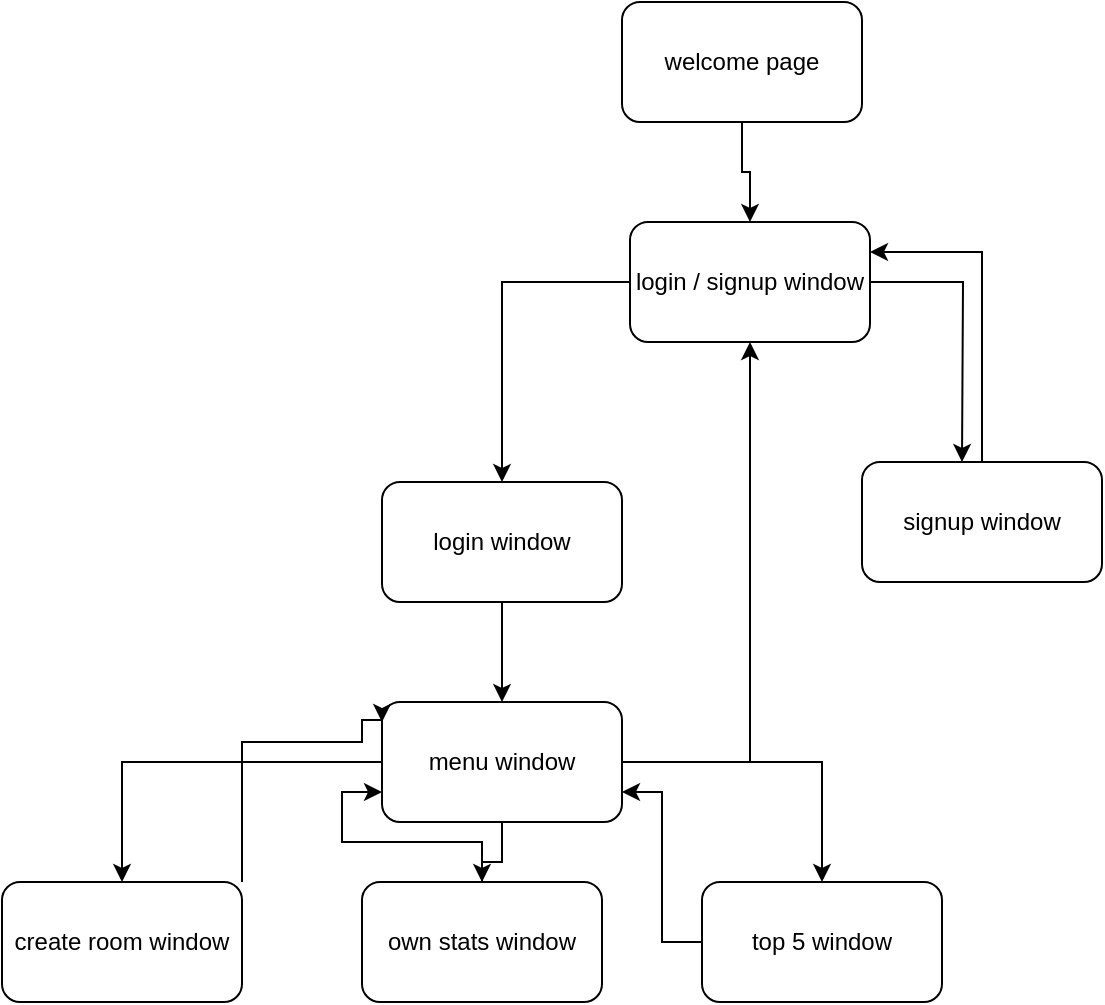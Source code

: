 <mxfile version="17.4.6" type="device"><diagram id="FXO4yPWpt3jE-eYBKQDK" name="Page-1"><mxGraphModel dx="1422" dy="762" grid="1" gridSize="10" guides="1" tooltips="1" connect="1" arrows="1" fold="1" page="1" pageScale="1" pageWidth="827" pageHeight="1169" math="0" shadow="0"><root><mxCell id="0"/><mxCell id="1" parent="0"/><mxCell id="ke_EvFM40WuJk3CxlfNs-3" value="" style="edgeStyle=orthogonalEdgeStyle;rounded=0;orthogonalLoop=1;jettySize=auto;html=1;" edge="1" parent="1" source="ke_EvFM40WuJk3CxlfNs-1" target="ke_EvFM40WuJk3CxlfNs-2"><mxGeometry relative="1" as="geometry"/></mxCell><mxCell id="ke_EvFM40WuJk3CxlfNs-1" value="welcome page" style="rounded=1;whiteSpace=wrap;html=1;" vertex="1" parent="1"><mxGeometry x="350" y="40" width="120" height="60" as="geometry"/></mxCell><mxCell id="ke_EvFM40WuJk3CxlfNs-6" style="edgeStyle=orthogonalEdgeStyle;rounded=0;orthogonalLoop=1;jettySize=auto;html=1;entryX=0.5;entryY=0;entryDx=0;entryDy=0;" edge="1" parent="1" source="ke_EvFM40WuJk3CxlfNs-2" target="ke_EvFM40WuJk3CxlfNs-4"><mxGeometry relative="1" as="geometry"/></mxCell><mxCell id="ke_EvFM40WuJk3CxlfNs-7" style="edgeStyle=orthogonalEdgeStyle;rounded=0;orthogonalLoop=1;jettySize=auto;html=1;" edge="1" parent="1" source="ke_EvFM40WuJk3CxlfNs-2"><mxGeometry relative="1" as="geometry"><mxPoint x="520" y="270" as="targetPoint"/></mxGeometry></mxCell><mxCell id="ke_EvFM40WuJk3CxlfNs-2" value="login / signup window" style="rounded=1;whiteSpace=wrap;html=1;" vertex="1" parent="1"><mxGeometry x="354" y="150" width="120" height="60" as="geometry"/></mxCell><mxCell id="ke_EvFM40WuJk3CxlfNs-10" value="" style="edgeStyle=orthogonalEdgeStyle;rounded=0;orthogonalLoop=1;jettySize=auto;html=1;" edge="1" parent="1" source="ke_EvFM40WuJk3CxlfNs-4" target="ke_EvFM40WuJk3CxlfNs-9"><mxGeometry relative="1" as="geometry"/></mxCell><mxCell id="ke_EvFM40WuJk3CxlfNs-4" value="login window" style="rounded=1;whiteSpace=wrap;html=1;" vertex="1" parent="1"><mxGeometry x="230" y="280" width="120" height="60" as="geometry"/></mxCell><mxCell id="ke_EvFM40WuJk3CxlfNs-8" style="edgeStyle=orthogonalEdgeStyle;rounded=0;orthogonalLoop=1;jettySize=auto;html=1;entryX=1;entryY=0.25;entryDx=0;entryDy=0;" edge="1" parent="1" source="ke_EvFM40WuJk3CxlfNs-5" target="ke_EvFM40WuJk3CxlfNs-2"><mxGeometry relative="1" as="geometry"/></mxCell><mxCell id="ke_EvFM40WuJk3CxlfNs-5" value="signup window" style="rounded=1;whiteSpace=wrap;html=1;" vertex="1" parent="1"><mxGeometry x="470" y="270" width="120" height="60" as="geometry"/></mxCell><mxCell id="ke_EvFM40WuJk3CxlfNs-15" style="edgeStyle=orthogonalEdgeStyle;rounded=0;orthogonalLoop=1;jettySize=auto;html=1;entryX=0.5;entryY=0;entryDx=0;entryDy=0;" edge="1" parent="1" source="ke_EvFM40WuJk3CxlfNs-9" target="ke_EvFM40WuJk3CxlfNs-14"><mxGeometry relative="1" as="geometry"/></mxCell><mxCell id="ke_EvFM40WuJk3CxlfNs-16" value="" style="edgeStyle=orthogonalEdgeStyle;rounded=0;orthogonalLoop=1;jettySize=auto;html=1;" edge="1" parent="1" source="ke_EvFM40WuJk3CxlfNs-9" target="ke_EvFM40WuJk3CxlfNs-13"><mxGeometry relative="1" as="geometry"/></mxCell><mxCell id="ke_EvFM40WuJk3CxlfNs-17" style="edgeStyle=orthogonalEdgeStyle;rounded=0;orthogonalLoop=1;jettySize=auto;html=1;entryX=0.5;entryY=0;entryDx=0;entryDy=0;" edge="1" parent="1" source="ke_EvFM40WuJk3CxlfNs-9" target="ke_EvFM40WuJk3CxlfNs-12"><mxGeometry relative="1" as="geometry"/></mxCell><mxCell id="ke_EvFM40WuJk3CxlfNs-23" style="edgeStyle=orthogonalEdgeStyle;rounded=0;orthogonalLoop=1;jettySize=auto;html=1;entryX=0.5;entryY=1;entryDx=0;entryDy=0;" edge="1" parent="1" source="ke_EvFM40WuJk3CxlfNs-9" target="ke_EvFM40WuJk3CxlfNs-2"><mxGeometry relative="1" as="geometry"/></mxCell><mxCell id="ke_EvFM40WuJk3CxlfNs-9" value="menu window" style="rounded=1;whiteSpace=wrap;html=1;" vertex="1" parent="1"><mxGeometry x="230" y="390" width="120" height="60" as="geometry"/></mxCell><mxCell id="ke_EvFM40WuJk3CxlfNs-18" style="edgeStyle=orthogonalEdgeStyle;rounded=0;orthogonalLoop=1;jettySize=auto;html=1;entryX=1;entryY=0.75;entryDx=0;entryDy=0;" edge="1" parent="1" source="ke_EvFM40WuJk3CxlfNs-12" target="ke_EvFM40WuJk3CxlfNs-9"><mxGeometry relative="1" as="geometry"/></mxCell><mxCell id="ke_EvFM40WuJk3CxlfNs-12" value="top 5 window" style="rounded=1;whiteSpace=wrap;html=1;" vertex="1" parent="1"><mxGeometry x="390" y="480" width="120" height="60" as="geometry"/></mxCell><mxCell id="ke_EvFM40WuJk3CxlfNs-21" style="edgeStyle=orthogonalEdgeStyle;rounded=0;orthogonalLoop=1;jettySize=auto;html=1;entryX=0;entryY=0.75;entryDx=0;entryDy=0;" edge="1" parent="1" source="ke_EvFM40WuJk3CxlfNs-13" target="ke_EvFM40WuJk3CxlfNs-9"><mxGeometry relative="1" as="geometry"/></mxCell><mxCell id="ke_EvFM40WuJk3CxlfNs-13" value="own stats window" style="rounded=1;whiteSpace=wrap;html=1;" vertex="1" parent="1"><mxGeometry x="220" y="480" width="120" height="60" as="geometry"/></mxCell><mxCell id="ke_EvFM40WuJk3CxlfNs-22" style="edgeStyle=orthogonalEdgeStyle;rounded=0;orthogonalLoop=1;jettySize=auto;html=1;" edge="1" parent="1" source="ke_EvFM40WuJk3CxlfNs-14"><mxGeometry relative="1" as="geometry"><mxPoint x="230" y="400" as="targetPoint"/><Array as="points"><mxPoint x="160" y="410"/><mxPoint x="220" y="410"/><mxPoint x="220" y="399"/></Array></mxGeometry></mxCell><mxCell id="ke_EvFM40WuJk3CxlfNs-14" value="create room window" style="rounded=1;whiteSpace=wrap;html=1;" vertex="1" parent="1"><mxGeometry x="40" y="480" width="120" height="60" as="geometry"/></mxCell></root></mxGraphModel></diagram></mxfile>